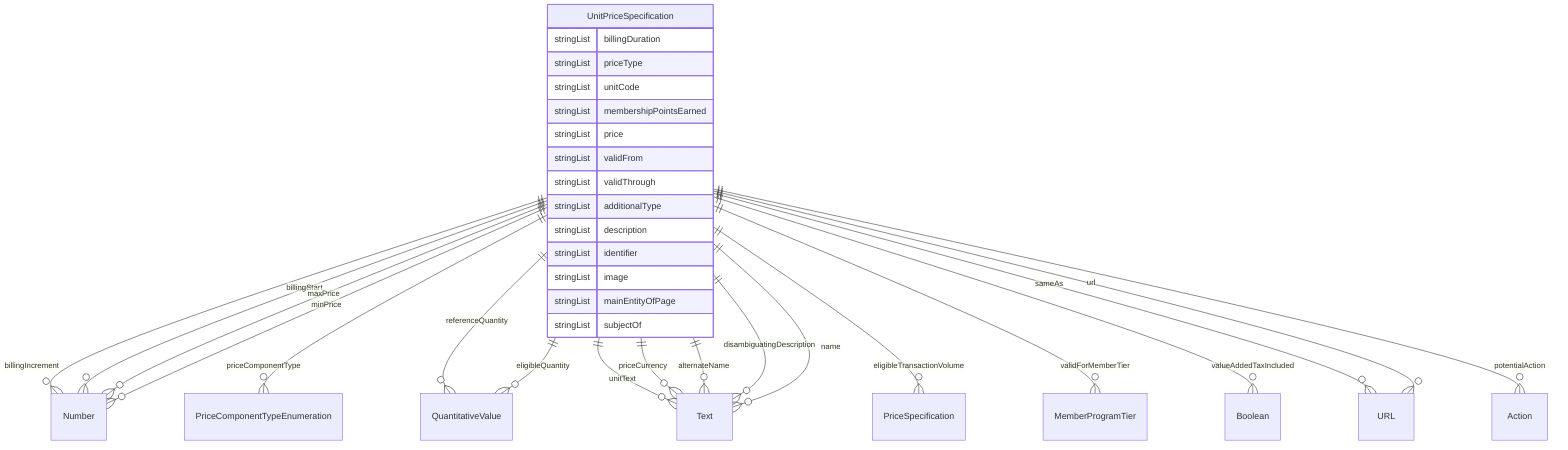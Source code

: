 erDiagram
UnitPriceSpecification {
    stringList billingDuration  
    stringList priceType  
    stringList unitCode  
    stringList membershipPointsEarned  
    stringList price  
    stringList validFrom  
    stringList validThrough  
    stringList additionalType  
    stringList description  
    stringList identifier  
    stringList image  
    stringList mainEntityOfPage  
    stringList subjectOf  
}

UnitPriceSpecification ||--}o Number : "billingIncrement"
UnitPriceSpecification ||--}o Number : "billingStart"
UnitPriceSpecification ||--}o PriceComponentTypeEnumeration : "priceComponentType"
UnitPriceSpecification ||--}o QuantitativeValue : "referenceQuantity"
UnitPriceSpecification ||--}o Text : "unitText"
UnitPriceSpecification ||--}o QuantitativeValue : "eligibleQuantity"
UnitPriceSpecification ||--}o PriceSpecification : "eligibleTransactionVolume"
UnitPriceSpecification ||--}o Number : "maxPrice"
UnitPriceSpecification ||--}o Number : "minPrice"
UnitPriceSpecification ||--}o Text : "priceCurrency"
UnitPriceSpecification ||--}o MemberProgramTier : "validForMemberTier"
UnitPriceSpecification ||--}o Boolean : "valueAddedTaxIncluded"
UnitPriceSpecification ||--}o Text : "alternateName"
UnitPriceSpecification ||--}o Text : "disambiguatingDescription"
UnitPriceSpecification ||--}o Text : "name"
UnitPriceSpecification ||--}o URL : "sameAs"
UnitPriceSpecification ||--}o Action : "potentialAction"
UnitPriceSpecification ||--}o URL : "url"